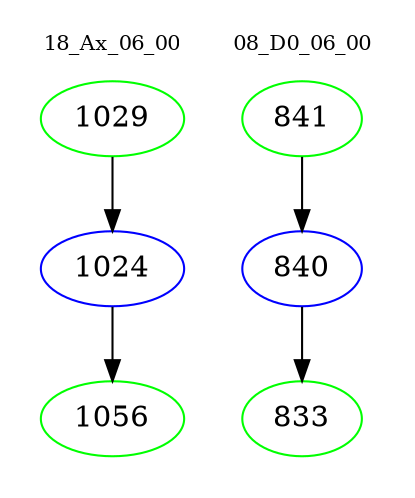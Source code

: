 digraph{
subgraph cluster_0 {
color = white
label = "18_Ax_06_00";
fontsize=10;
T0_1029 [label="1029", color="green"]
T0_1029 -> T0_1024 [color="black"]
T0_1024 [label="1024", color="blue"]
T0_1024 -> T0_1056 [color="black"]
T0_1056 [label="1056", color="green"]
}
subgraph cluster_1 {
color = white
label = "08_D0_06_00";
fontsize=10;
T1_841 [label="841", color="green"]
T1_841 -> T1_840 [color="black"]
T1_840 [label="840", color="blue"]
T1_840 -> T1_833 [color="black"]
T1_833 [label="833", color="green"]
}
}
